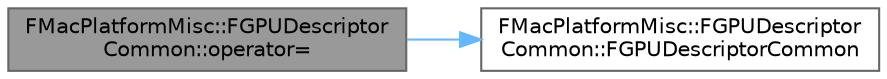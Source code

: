 digraph "FMacPlatformMisc::FGPUDescriptorCommon::operator="
{
 // INTERACTIVE_SVG=YES
 // LATEX_PDF_SIZE
  bgcolor="transparent";
  edge [fontname=Helvetica,fontsize=10,labelfontname=Helvetica,labelfontsize=10];
  node [fontname=Helvetica,fontsize=10,shape=box,height=0.2,width=0.4];
  rankdir="LR";
  Node1 [id="Node000001",label="FMacPlatformMisc::FGPUDescriptor\lCommon::operator=",height=0.2,width=0.4,color="gray40", fillcolor="grey60", style="filled", fontcolor="black",tooltip=" "];
  Node1 -> Node2 [id="edge1_Node000001_Node000002",color="steelblue1",style="solid",tooltip=" "];
  Node2 [id="Node000002",label="FMacPlatformMisc::FGPUDescriptor\lCommon::FGPUDescriptorCommon",height=0.2,width=0.4,color="grey40", fillcolor="white", style="filled",URL="$d7/d39/classFMacPlatformMisc_1_1FGPUDescriptorCommon.html#a369f22a1649a317876940c3e282acadb",tooltip=" "];
}
